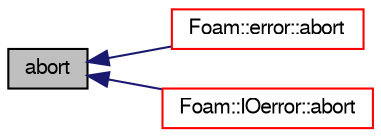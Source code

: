digraph "abort"
{
  bgcolor="transparent";
  edge [fontname="FreeSans",fontsize="10",labelfontname="FreeSans",labelfontsize="10"];
  node [fontname="FreeSans",fontsize="10",shape=record];
  rankdir="LR";
  Node8806 [label="abort",height=0.2,width=0.4,color="black", fillcolor="grey75", style="filled", fontcolor="black"];
  Node8806 -> Node8807 [dir="back",color="midnightblue",fontsize="10",style="solid",fontname="FreeSans"];
  Node8807 [label="Foam::error::abort",height=0.2,width=0.4,color="red",URL="$a26082.html#ac54f53dc342019e8db34f4aa581a5792",tooltip="Abort : used to stop code for fatal errors. "];
  Node8806 -> Node12150 [dir="back",color="midnightblue",fontsize="10",style="solid",fontname="FreeSans"];
  Node12150 [label="Foam::IOerror::abort",height=0.2,width=0.4,color="red",URL="$a26086.html#ac54f53dc342019e8db34f4aa581a5792",tooltip="Abort : used to stop code for fatal errors. "];
}
